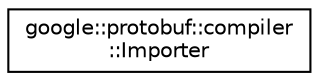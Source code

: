 digraph "类继承关系图"
{
 // LATEX_PDF_SIZE
  edge [fontname="Helvetica",fontsize="10",labelfontname="Helvetica",labelfontsize="10"];
  node [fontname="Helvetica",fontsize="10",shape=record];
  rankdir="LR";
  Node0 [label="google::protobuf::compiler\l::Importer",height=0.2,width=0.4,color="black", fillcolor="white", style="filled",URL="$classgoogle_1_1protobuf_1_1compiler_1_1Importer.html",tooltip=" "];
}
